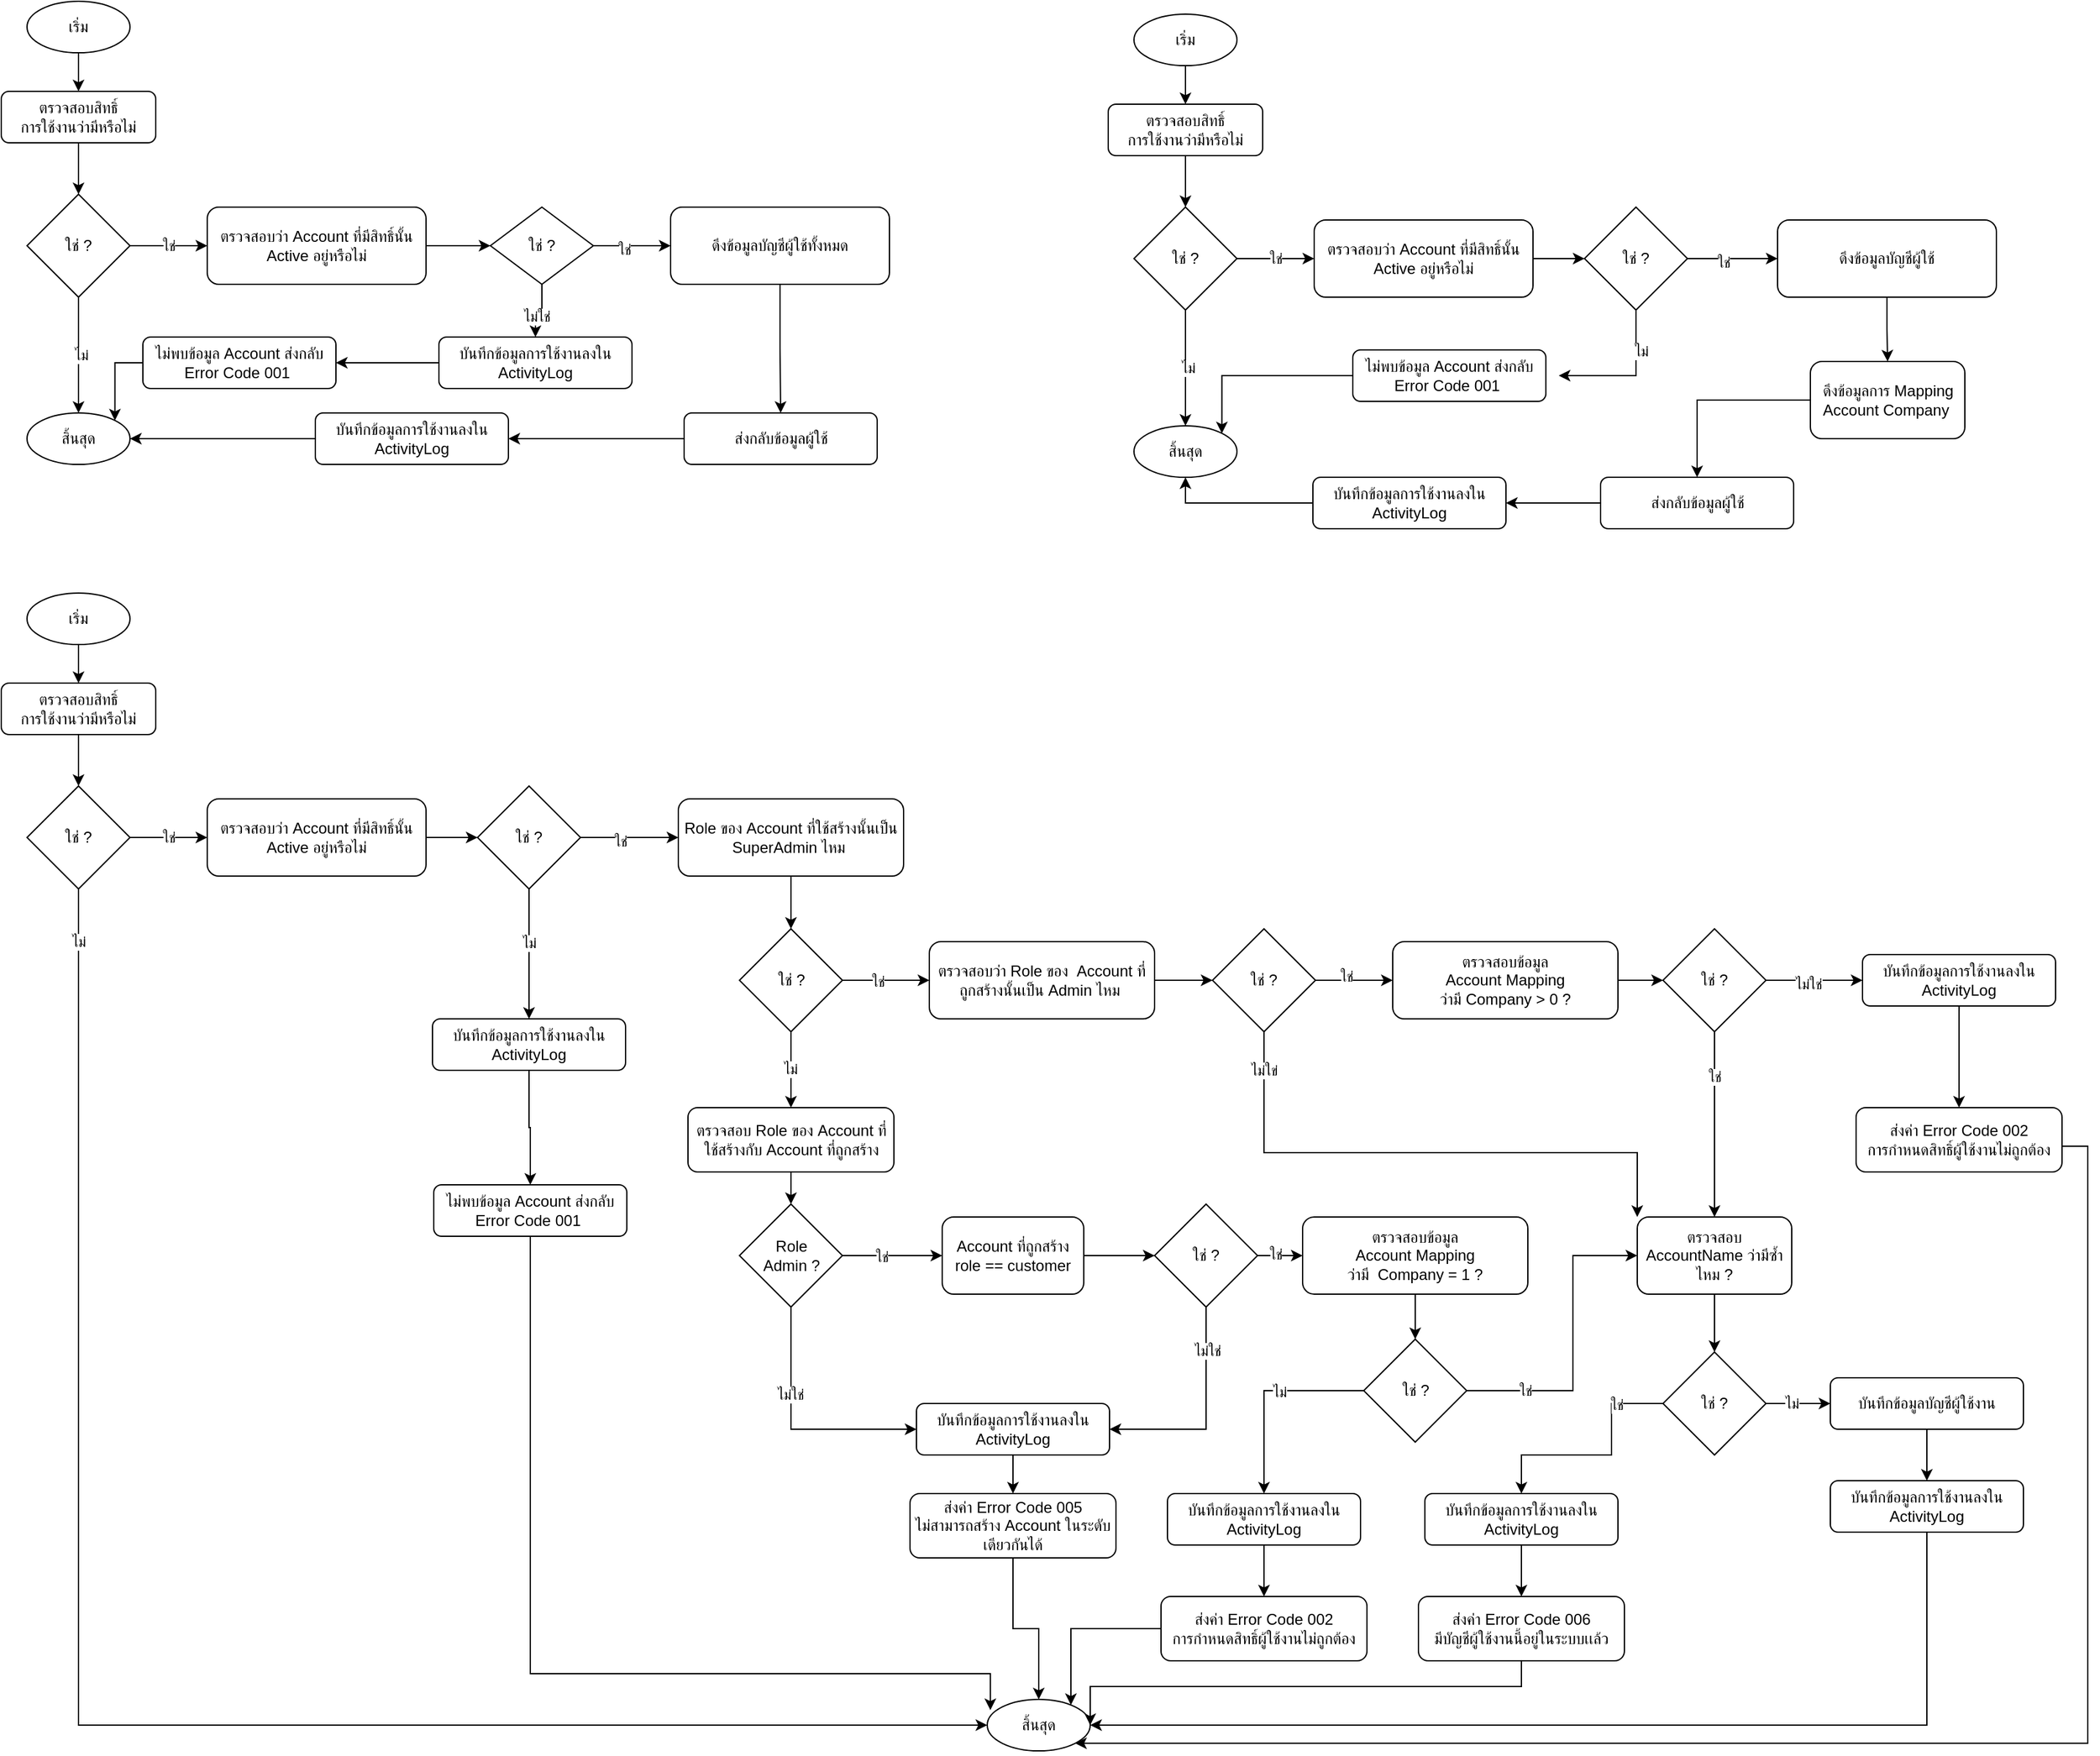 <mxfile version="21.3.2" type="github">
  <diagram name="หน้า-1" id="9ROWrhSY8lyfW2g1wA5t">
    <mxGraphModel dx="1456" dy="678" grid="1" gridSize="10" guides="1" tooltips="1" connect="1" arrows="1" fold="1" page="1" pageScale="1" pageWidth="827" pageHeight="1169" math="0" shadow="0">
      <root>
        <mxCell id="0" />
        <mxCell id="1" parent="0" />
        <mxCell id="Uw76GlWxeY3Yvk_Hq2aO-380" value="" style="group" vertex="1" connectable="0" parent="1">
          <mxGeometry x="20" y="40" width="690" height="360" as="geometry" />
        </mxCell>
        <mxCell id="Uw76GlWxeY3Yvk_Hq2aO-1" value="เริ่ม" style="ellipse;whiteSpace=wrap;html=1;" vertex="1" parent="Uw76GlWxeY3Yvk_Hq2aO-380">
          <mxGeometry x="20" width="80" height="40" as="geometry" />
        </mxCell>
        <mxCell id="Uw76GlWxeY3Yvk_Hq2aO-2" value="ตรวจสอบสิทธิ์&lt;br&gt;การใช้งานว่ามีหรือไม่" style="rounded=1;whiteSpace=wrap;html=1;" vertex="1" parent="Uw76GlWxeY3Yvk_Hq2aO-380">
          <mxGeometry y="70" width="120" height="40" as="geometry" />
        </mxCell>
        <mxCell id="Uw76GlWxeY3Yvk_Hq2aO-3" value="" style="edgeStyle=orthogonalEdgeStyle;rounded=0;orthogonalLoop=1;jettySize=auto;html=1;" edge="1" parent="Uw76GlWxeY3Yvk_Hq2aO-380" source="Uw76GlWxeY3Yvk_Hq2aO-1" target="Uw76GlWxeY3Yvk_Hq2aO-2">
          <mxGeometry relative="1" as="geometry" />
        </mxCell>
        <mxCell id="Uw76GlWxeY3Yvk_Hq2aO-6" value="ใช่ ?" style="rhombus;whiteSpace=wrap;html=1;" vertex="1" parent="Uw76GlWxeY3Yvk_Hq2aO-380">
          <mxGeometry x="20" y="150" width="80" height="80" as="geometry" />
        </mxCell>
        <mxCell id="Uw76GlWxeY3Yvk_Hq2aO-7" value="" style="edgeStyle=orthogonalEdgeStyle;rounded=0;orthogonalLoop=1;jettySize=auto;html=1;" edge="1" parent="Uw76GlWxeY3Yvk_Hq2aO-380" source="Uw76GlWxeY3Yvk_Hq2aO-2" target="Uw76GlWxeY3Yvk_Hq2aO-6">
          <mxGeometry relative="1" as="geometry" />
        </mxCell>
        <mxCell id="Uw76GlWxeY3Yvk_Hq2aO-12" value="ตรวจสอบว่า Account ที่มีสิทธิ์นั้น Active อยู่หรือไม่" style="rounded=1;whiteSpace=wrap;html=1;" vertex="1" parent="Uw76GlWxeY3Yvk_Hq2aO-380">
          <mxGeometry x="160" y="160" width="170" height="60" as="geometry" />
        </mxCell>
        <mxCell id="Uw76GlWxeY3Yvk_Hq2aO-11" value="" style="edgeStyle=orthogonalEdgeStyle;rounded=0;orthogonalLoop=1;jettySize=auto;html=1;" edge="1" parent="Uw76GlWxeY3Yvk_Hq2aO-380" source="Uw76GlWxeY3Yvk_Hq2aO-6" target="Uw76GlWxeY3Yvk_Hq2aO-12">
          <mxGeometry relative="1" as="geometry">
            <mxPoint x="160" y="190" as="targetPoint" />
          </mxGeometry>
        </mxCell>
        <mxCell id="Uw76GlWxeY3Yvk_Hq2aO-15" value="ใช่" style="edgeLabel;html=1;align=center;verticalAlign=middle;resizable=0;points=[];" vertex="1" connectable="0" parent="Uw76GlWxeY3Yvk_Hq2aO-11">
          <mxGeometry relative="1" as="geometry">
            <mxPoint as="offset" />
          </mxGeometry>
        </mxCell>
        <mxCell id="Uw76GlWxeY3Yvk_Hq2aO-22" value="ใช่ ?" style="rhombus;whiteSpace=wrap;html=1;" vertex="1" parent="Uw76GlWxeY3Yvk_Hq2aO-380">
          <mxGeometry x="380" y="160" width="80" height="60" as="geometry" />
        </mxCell>
        <mxCell id="Uw76GlWxeY3Yvk_Hq2aO-23" value="" style="edgeStyle=orthogonalEdgeStyle;rounded=0;orthogonalLoop=1;jettySize=auto;html=1;" edge="1" parent="Uw76GlWxeY3Yvk_Hq2aO-380" source="Uw76GlWxeY3Yvk_Hq2aO-12" target="Uw76GlWxeY3Yvk_Hq2aO-22">
          <mxGeometry relative="1" as="geometry" />
        </mxCell>
        <mxCell id="Uw76GlWxeY3Yvk_Hq2aO-28" value="ดึงข้อมูลบัญชีผู้ใช้ทั้งหมด" style="rounded=1;whiteSpace=wrap;html=1;" vertex="1" parent="Uw76GlWxeY3Yvk_Hq2aO-380">
          <mxGeometry x="520" y="160" width="170" height="60" as="geometry" />
        </mxCell>
        <mxCell id="Uw76GlWxeY3Yvk_Hq2aO-29" value="" style="edgeStyle=orthogonalEdgeStyle;rounded=0;orthogonalLoop=1;jettySize=auto;html=1;" edge="1" parent="Uw76GlWxeY3Yvk_Hq2aO-380" source="Uw76GlWxeY3Yvk_Hq2aO-22" target="Uw76GlWxeY3Yvk_Hq2aO-28">
          <mxGeometry relative="1" as="geometry" />
        </mxCell>
        <mxCell id="Uw76GlWxeY3Yvk_Hq2aO-30" value="ใช่" style="edgeLabel;html=1;align=center;verticalAlign=middle;resizable=0;points=[];" vertex="1" connectable="0" parent="Uw76GlWxeY3Yvk_Hq2aO-29">
          <mxGeometry x="-0.2" y="-3" relative="1" as="geometry">
            <mxPoint as="offset" />
          </mxGeometry>
        </mxCell>
        <mxCell id="Uw76GlWxeY3Yvk_Hq2aO-47" value="ไม่พบข้อมูล Account ส่งกลับ Error Code 001&amp;nbsp;" style="rounded=1;whiteSpace=wrap;html=1;" vertex="1" parent="Uw76GlWxeY3Yvk_Hq2aO-380">
          <mxGeometry x="110" y="261" width="150" height="40" as="geometry" />
        </mxCell>
        <mxCell id="Uw76GlWxeY3Yvk_Hq2aO-51" value="ส่งกลับข้อมูลผู้ใช้" style="rounded=1;whiteSpace=wrap;html=1;" vertex="1" parent="Uw76GlWxeY3Yvk_Hq2aO-380">
          <mxGeometry x="530.5" y="320" width="150" height="40" as="geometry" />
        </mxCell>
        <mxCell id="Uw76GlWxeY3Yvk_Hq2aO-369" value="" style="edgeStyle=orthogonalEdgeStyle;rounded=0;orthogonalLoop=1;jettySize=auto;html=1;" edge="1" parent="Uw76GlWxeY3Yvk_Hq2aO-380" source="Uw76GlWxeY3Yvk_Hq2aO-28" target="Uw76GlWxeY3Yvk_Hq2aO-51">
          <mxGeometry relative="1" as="geometry" />
        </mxCell>
        <mxCell id="Uw76GlWxeY3Yvk_Hq2aO-55" value="สิ้นสุด" style="ellipse;whiteSpace=wrap;html=1;" vertex="1" parent="Uw76GlWxeY3Yvk_Hq2aO-380">
          <mxGeometry x="20" y="320" width="80" height="40" as="geometry" />
        </mxCell>
        <mxCell id="Uw76GlWxeY3Yvk_Hq2aO-14" value="" style="edgeStyle=orthogonalEdgeStyle;rounded=0;orthogonalLoop=1;jettySize=auto;html=1;entryX=0.5;entryY=0;entryDx=0;entryDy=0;" edge="1" parent="Uw76GlWxeY3Yvk_Hq2aO-380" source="Uw76GlWxeY3Yvk_Hq2aO-6" target="Uw76GlWxeY3Yvk_Hq2aO-55">
          <mxGeometry relative="1" as="geometry">
            <mxPoint x="120" y="320" as="targetPoint" />
          </mxGeometry>
        </mxCell>
        <mxCell id="Uw76GlWxeY3Yvk_Hq2aO-16" value="ไม่" style="edgeLabel;html=1;align=center;verticalAlign=middle;resizable=0;points=[];" vertex="1" connectable="0" parent="Uw76GlWxeY3Yvk_Hq2aO-14">
          <mxGeometry y="2" relative="1" as="geometry">
            <mxPoint as="offset" />
          </mxGeometry>
        </mxCell>
        <mxCell id="Uw76GlWxeY3Yvk_Hq2aO-48" style="edgeStyle=orthogonalEdgeStyle;rounded=0;orthogonalLoop=1;jettySize=auto;html=1;entryX=1;entryY=0;entryDx=0;entryDy=0;" edge="1" parent="Uw76GlWxeY3Yvk_Hq2aO-380" source="Uw76GlWxeY3Yvk_Hq2aO-47" target="Uw76GlWxeY3Yvk_Hq2aO-55">
          <mxGeometry relative="1" as="geometry">
            <mxPoint x="134.142" y="325.858" as="targetPoint" />
          </mxGeometry>
        </mxCell>
        <mxCell id="Uw76GlWxeY3Yvk_Hq2aO-372" style="edgeStyle=orthogonalEdgeStyle;rounded=0;orthogonalLoop=1;jettySize=auto;html=1;entryX=1;entryY=0.5;entryDx=0;entryDy=0;" edge="1" parent="Uw76GlWxeY3Yvk_Hq2aO-380" source="Uw76GlWxeY3Yvk_Hq2aO-124" target="Uw76GlWxeY3Yvk_Hq2aO-55">
          <mxGeometry relative="1" as="geometry" />
        </mxCell>
        <mxCell id="Uw76GlWxeY3Yvk_Hq2aO-124" value="บันทึกข้อมูลการใช้งานลงใน ActivityLog" style="rounded=1;whiteSpace=wrap;html=1;" vertex="1" parent="Uw76GlWxeY3Yvk_Hq2aO-380">
          <mxGeometry x="244" y="320" width="150" height="40" as="geometry" />
        </mxCell>
        <mxCell id="Uw76GlWxeY3Yvk_Hq2aO-373" style="edgeStyle=orthogonalEdgeStyle;rounded=0;orthogonalLoop=1;jettySize=auto;html=1;entryX=1;entryY=0.5;entryDx=0;entryDy=0;" edge="1" parent="Uw76GlWxeY3Yvk_Hq2aO-380" source="Uw76GlWxeY3Yvk_Hq2aO-51" target="Uw76GlWxeY3Yvk_Hq2aO-124">
          <mxGeometry relative="1" as="geometry" />
        </mxCell>
        <mxCell id="Uw76GlWxeY3Yvk_Hq2aO-377" style="edgeStyle=orthogonalEdgeStyle;rounded=0;orthogonalLoop=1;jettySize=auto;html=1;entryX=1;entryY=0.5;entryDx=0;entryDy=0;" edge="1" parent="Uw76GlWxeY3Yvk_Hq2aO-380" source="Uw76GlWxeY3Yvk_Hq2aO-374" target="Uw76GlWxeY3Yvk_Hq2aO-47">
          <mxGeometry relative="1" as="geometry" />
        </mxCell>
        <mxCell id="Uw76GlWxeY3Yvk_Hq2aO-374" value="บันทึกข้อมูลการใช้งานลงใน ActivityLog" style="rounded=1;whiteSpace=wrap;html=1;" vertex="1" parent="Uw76GlWxeY3Yvk_Hq2aO-380">
          <mxGeometry x="340" y="261" width="150" height="40" as="geometry" />
        </mxCell>
        <mxCell id="Uw76GlWxeY3Yvk_Hq2aO-375" value="" style="edgeStyle=orthogonalEdgeStyle;rounded=0;orthogonalLoop=1;jettySize=auto;html=1;" edge="1" parent="Uw76GlWxeY3Yvk_Hq2aO-380" source="Uw76GlWxeY3Yvk_Hq2aO-22" target="Uw76GlWxeY3Yvk_Hq2aO-374">
          <mxGeometry relative="1" as="geometry" />
        </mxCell>
        <mxCell id="Uw76GlWxeY3Yvk_Hq2aO-378" value="ไม่ใช่" style="edgeLabel;html=1;align=center;verticalAlign=middle;resizable=0;points=[];" vertex="1" connectable="0" parent="Uw76GlWxeY3Yvk_Hq2aO-375">
          <mxGeometry x="0.302" y="1" relative="1" as="geometry">
            <mxPoint as="offset" />
          </mxGeometry>
        </mxCell>
        <mxCell id="Uw76GlWxeY3Yvk_Hq2aO-381" value="" style="group" vertex="1" connectable="0" parent="1">
          <mxGeometry x="880" y="50" width="690" height="400" as="geometry" />
        </mxCell>
        <mxCell id="Uw76GlWxeY3Yvk_Hq2aO-134" value="เริ่ม" style="ellipse;whiteSpace=wrap;html=1;" vertex="1" parent="Uw76GlWxeY3Yvk_Hq2aO-381">
          <mxGeometry x="20" width="80" height="40" as="geometry" />
        </mxCell>
        <mxCell id="Uw76GlWxeY3Yvk_Hq2aO-135" value="ตรวจสอบสิทธิ์&lt;br&gt;การใช้งานว่ามีหรือไม่" style="rounded=1;whiteSpace=wrap;html=1;" vertex="1" parent="Uw76GlWxeY3Yvk_Hq2aO-381">
          <mxGeometry y="70" width="120" height="40" as="geometry" />
        </mxCell>
        <mxCell id="Uw76GlWxeY3Yvk_Hq2aO-136" value="" style="edgeStyle=orthogonalEdgeStyle;rounded=0;orthogonalLoop=1;jettySize=auto;html=1;" edge="1" parent="Uw76GlWxeY3Yvk_Hq2aO-381" source="Uw76GlWxeY3Yvk_Hq2aO-134" target="Uw76GlWxeY3Yvk_Hq2aO-135">
          <mxGeometry relative="1" as="geometry" />
        </mxCell>
        <mxCell id="Uw76GlWxeY3Yvk_Hq2aO-137" value="ใช่ ?" style="rhombus;whiteSpace=wrap;html=1;" vertex="1" parent="Uw76GlWxeY3Yvk_Hq2aO-381">
          <mxGeometry x="20" y="150" width="80" height="80" as="geometry" />
        </mxCell>
        <mxCell id="Uw76GlWxeY3Yvk_Hq2aO-138" value="" style="edgeStyle=orthogonalEdgeStyle;rounded=0;orthogonalLoop=1;jettySize=auto;html=1;" edge="1" parent="Uw76GlWxeY3Yvk_Hq2aO-381" source="Uw76GlWxeY3Yvk_Hq2aO-135" target="Uw76GlWxeY3Yvk_Hq2aO-137">
          <mxGeometry relative="1" as="geometry" />
        </mxCell>
        <mxCell id="Uw76GlWxeY3Yvk_Hq2aO-139" value="ตรวจสอบว่า Account ที่มีสิทธิ์นั้น Active อยู่หรือไม่" style="rounded=1;whiteSpace=wrap;html=1;" vertex="1" parent="Uw76GlWxeY3Yvk_Hq2aO-381">
          <mxGeometry x="160" y="160" width="170" height="60" as="geometry" />
        </mxCell>
        <mxCell id="Uw76GlWxeY3Yvk_Hq2aO-140" value="" style="edgeStyle=orthogonalEdgeStyle;rounded=0;orthogonalLoop=1;jettySize=auto;html=1;" edge="1" parent="Uw76GlWxeY3Yvk_Hq2aO-381" source="Uw76GlWxeY3Yvk_Hq2aO-137" target="Uw76GlWxeY3Yvk_Hq2aO-139">
          <mxGeometry relative="1" as="geometry">
            <mxPoint x="160" y="190" as="targetPoint" />
          </mxGeometry>
        </mxCell>
        <mxCell id="Uw76GlWxeY3Yvk_Hq2aO-141" value="ใช่" style="edgeLabel;html=1;align=center;verticalAlign=middle;resizable=0;points=[];" vertex="1" connectable="0" parent="Uw76GlWxeY3Yvk_Hq2aO-140">
          <mxGeometry relative="1" as="geometry">
            <mxPoint as="offset" />
          </mxGeometry>
        </mxCell>
        <mxCell id="Uw76GlWxeY3Yvk_Hq2aO-142" style="edgeStyle=orthogonalEdgeStyle;rounded=0;orthogonalLoop=1;jettySize=auto;html=1;entryX=1;entryY=0.5;entryDx=0;entryDy=0;exitX=0.5;exitY=1;exitDx=0;exitDy=0;" edge="1" parent="Uw76GlWxeY3Yvk_Hq2aO-381" source="Uw76GlWxeY3Yvk_Hq2aO-144">
          <mxGeometry relative="1" as="geometry">
            <mxPoint x="350" y="281" as="targetPoint" />
            <Array as="points">
              <mxPoint x="410" y="281" />
            </Array>
          </mxGeometry>
        </mxCell>
        <mxCell id="Uw76GlWxeY3Yvk_Hq2aO-143" value="ไม่" style="edgeLabel;html=1;align=center;verticalAlign=middle;resizable=0;points=[];" vertex="1" connectable="0" parent="Uw76GlWxeY3Yvk_Hq2aO-142">
          <mxGeometry x="-0.423" y="4" relative="1" as="geometry">
            <mxPoint as="offset" />
          </mxGeometry>
        </mxCell>
        <mxCell id="Uw76GlWxeY3Yvk_Hq2aO-144" value="ใช่ ?" style="rhombus;whiteSpace=wrap;html=1;" vertex="1" parent="Uw76GlWxeY3Yvk_Hq2aO-381">
          <mxGeometry x="370" y="150" width="80" height="80" as="geometry" />
        </mxCell>
        <mxCell id="Uw76GlWxeY3Yvk_Hq2aO-145" value="" style="edgeStyle=orthogonalEdgeStyle;rounded=0;orthogonalLoop=1;jettySize=auto;html=1;" edge="1" parent="Uw76GlWxeY3Yvk_Hq2aO-381" source="Uw76GlWxeY3Yvk_Hq2aO-139" target="Uw76GlWxeY3Yvk_Hq2aO-144">
          <mxGeometry relative="1" as="geometry" />
        </mxCell>
        <mxCell id="Uw76GlWxeY3Yvk_Hq2aO-146" value="ดึงข้อมูลบัญชีผู้ใช้" style="rounded=1;whiteSpace=wrap;html=1;" vertex="1" parent="Uw76GlWxeY3Yvk_Hq2aO-381">
          <mxGeometry x="520" y="160" width="170" height="60" as="geometry" />
        </mxCell>
        <mxCell id="Uw76GlWxeY3Yvk_Hq2aO-147" value="" style="edgeStyle=orthogonalEdgeStyle;rounded=0;orthogonalLoop=1;jettySize=auto;html=1;" edge="1" parent="Uw76GlWxeY3Yvk_Hq2aO-381" source="Uw76GlWxeY3Yvk_Hq2aO-144" target="Uw76GlWxeY3Yvk_Hq2aO-146">
          <mxGeometry relative="1" as="geometry" />
        </mxCell>
        <mxCell id="Uw76GlWxeY3Yvk_Hq2aO-148" value="ใช่" style="edgeLabel;html=1;align=center;verticalAlign=middle;resizable=0;points=[];" vertex="1" connectable="0" parent="Uw76GlWxeY3Yvk_Hq2aO-147">
          <mxGeometry x="-0.2" y="-3" relative="1" as="geometry">
            <mxPoint as="offset" />
          </mxGeometry>
        </mxCell>
        <mxCell id="Uw76GlWxeY3Yvk_Hq2aO-157" value="ไม่พบข้อมูล Account ส่งกลับ Error Code 001&amp;nbsp;" style="rounded=1;whiteSpace=wrap;html=1;" vertex="1" parent="Uw76GlWxeY3Yvk_Hq2aO-381">
          <mxGeometry x="190" y="261" width="150" height="40" as="geometry" />
        </mxCell>
        <mxCell id="Uw76GlWxeY3Yvk_Hq2aO-158" value="ส่งกลับข้อมูลผู้ใช้" style="rounded=1;whiteSpace=wrap;html=1;" vertex="1" parent="Uw76GlWxeY3Yvk_Hq2aO-381">
          <mxGeometry x="382.5" y="360" width="150" height="40" as="geometry" />
        </mxCell>
        <mxCell id="Uw76GlWxeY3Yvk_Hq2aO-160" value="สิ้นสุด" style="ellipse;whiteSpace=wrap;html=1;" vertex="1" parent="Uw76GlWxeY3Yvk_Hq2aO-381">
          <mxGeometry x="20" y="320" width="80" height="40" as="geometry" />
        </mxCell>
        <mxCell id="Uw76GlWxeY3Yvk_Hq2aO-161" value="" style="edgeStyle=orthogonalEdgeStyle;rounded=0;orthogonalLoop=1;jettySize=auto;html=1;entryX=0.5;entryY=0;entryDx=0;entryDy=0;" edge="1" parent="Uw76GlWxeY3Yvk_Hq2aO-381" source="Uw76GlWxeY3Yvk_Hq2aO-137" target="Uw76GlWxeY3Yvk_Hq2aO-160">
          <mxGeometry relative="1" as="geometry">
            <mxPoint x="120" y="320" as="targetPoint" />
          </mxGeometry>
        </mxCell>
        <mxCell id="Uw76GlWxeY3Yvk_Hq2aO-162" value="ไม่" style="edgeLabel;html=1;align=center;verticalAlign=middle;resizable=0;points=[];" vertex="1" connectable="0" parent="Uw76GlWxeY3Yvk_Hq2aO-161">
          <mxGeometry y="2" relative="1" as="geometry">
            <mxPoint as="offset" />
          </mxGeometry>
        </mxCell>
        <mxCell id="Uw76GlWxeY3Yvk_Hq2aO-164" style="edgeStyle=orthogonalEdgeStyle;rounded=0;orthogonalLoop=1;jettySize=auto;html=1;entryX=1;entryY=0;entryDx=0;entryDy=0;" edge="1" parent="Uw76GlWxeY3Yvk_Hq2aO-381" source="Uw76GlWxeY3Yvk_Hq2aO-157" target="Uw76GlWxeY3Yvk_Hq2aO-160">
          <mxGeometry relative="1" as="geometry">
            <mxPoint x="134.142" y="325.858" as="targetPoint" />
          </mxGeometry>
        </mxCell>
        <mxCell id="Uw76GlWxeY3Yvk_Hq2aO-172" style="edgeStyle=orthogonalEdgeStyle;rounded=0;orthogonalLoop=1;jettySize=auto;html=1;entryX=0.5;entryY=1;entryDx=0;entryDy=0;" edge="1" parent="Uw76GlWxeY3Yvk_Hq2aO-381" source="Uw76GlWxeY3Yvk_Hq2aO-166" target="Uw76GlWxeY3Yvk_Hq2aO-160">
          <mxGeometry relative="1" as="geometry" />
        </mxCell>
        <mxCell id="Uw76GlWxeY3Yvk_Hq2aO-166" value="บันทึกข้อมูลการใช้งานลงใน ActivityLog" style="rounded=1;whiteSpace=wrap;html=1;" vertex="1" parent="Uw76GlWxeY3Yvk_Hq2aO-381">
          <mxGeometry x="159" y="360" width="150" height="40" as="geometry" />
        </mxCell>
        <mxCell id="Uw76GlWxeY3Yvk_Hq2aO-171" style="edgeStyle=orthogonalEdgeStyle;rounded=0;orthogonalLoop=1;jettySize=auto;html=1;" edge="1" parent="Uw76GlWxeY3Yvk_Hq2aO-381" source="Uw76GlWxeY3Yvk_Hq2aO-158" target="Uw76GlWxeY3Yvk_Hq2aO-166">
          <mxGeometry relative="1" as="geometry" />
        </mxCell>
        <mxCell id="Uw76GlWxeY3Yvk_Hq2aO-170" value="" style="edgeStyle=orthogonalEdgeStyle;rounded=0;orthogonalLoop=1;jettySize=auto;html=1;" edge="1" parent="Uw76GlWxeY3Yvk_Hq2aO-381" source="Uw76GlWxeY3Yvk_Hq2aO-168" target="Uw76GlWxeY3Yvk_Hq2aO-158">
          <mxGeometry relative="1" as="geometry" />
        </mxCell>
        <mxCell id="Uw76GlWxeY3Yvk_Hq2aO-168" value="ดึงข้อมูลการ Mapping Account Company&amp;nbsp;" style="whiteSpace=wrap;html=1;rounded=1;" vertex="1" parent="Uw76GlWxeY3Yvk_Hq2aO-381">
          <mxGeometry x="545.5" y="270" width="120" height="60" as="geometry" />
        </mxCell>
        <mxCell id="Uw76GlWxeY3Yvk_Hq2aO-379" value="" style="edgeStyle=orthogonalEdgeStyle;rounded=0;orthogonalLoop=1;jettySize=auto;html=1;" edge="1" parent="Uw76GlWxeY3Yvk_Hq2aO-381" source="Uw76GlWxeY3Yvk_Hq2aO-146" target="Uw76GlWxeY3Yvk_Hq2aO-168">
          <mxGeometry relative="1" as="geometry" />
        </mxCell>
        <mxCell id="Uw76GlWxeY3Yvk_Hq2aO-382" value="" style="group" vertex="1" connectable="0" parent="1">
          <mxGeometry x="20" y="500" width="1621" height="900" as="geometry" />
        </mxCell>
        <mxCell id="Uw76GlWxeY3Yvk_Hq2aO-174" value="เริ่ม" style="ellipse;whiteSpace=wrap;html=1;" vertex="1" parent="Uw76GlWxeY3Yvk_Hq2aO-382">
          <mxGeometry x="20" width="80" height="40" as="geometry" />
        </mxCell>
        <mxCell id="Uw76GlWxeY3Yvk_Hq2aO-175" value="ตรวจสอบสิทธิ์&lt;br&gt;การใช้งานว่ามีหรือไม่" style="rounded=1;whiteSpace=wrap;html=1;" vertex="1" parent="Uw76GlWxeY3Yvk_Hq2aO-382">
          <mxGeometry y="70" width="120" height="40" as="geometry" />
        </mxCell>
        <mxCell id="Uw76GlWxeY3Yvk_Hq2aO-176" value="" style="edgeStyle=orthogonalEdgeStyle;rounded=0;orthogonalLoop=1;jettySize=auto;html=1;" edge="1" parent="Uw76GlWxeY3Yvk_Hq2aO-382" source="Uw76GlWxeY3Yvk_Hq2aO-174" target="Uw76GlWxeY3Yvk_Hq2aO-175">
          <mxGeometry relative="1" as="geometry" />
        </mxCell>
        <mxCell id="Uw76GlWxeY3Yvk_Hq2aO-177" value="ใช่ ?" style="rhombus;whiteSpace=wrap;html=1;" vertex="1" parent="Uw76GlWxeY3Yvk_Hq2aO-382">
          <mxGeometry x="20" y="150" width="80" height="80" as="geometry" />
        </mxCell>
        <mxCell id="Uw76GlWxeY3Yvk_Hq2aO-178" value="" style="edgeStyle=orthogonalEdgeStyle;rounded=0;orthogonalLoop=1;jettySize=auto;html=1;" edge="1" parent="Uw76GlWxeY3Yvk_Hq2aO-382" source="Uw76GlWxeY3Yvk_Hq2aO-175" target="Uw76GlWxeY3Yvk_Hq2aO-177">
          <mxGeometry relative="1" as="geometry" />
        </mxCell>
        <mxCell id="Uw76GlWxeY3Yvk_Hq2aO-179" value="ตรวจสอบว่า Account ที่มีสิทธิ์นั้น Active อยู่หรือไม่" style="rounded=1;whiteSpace=wrap;html=1;" vertex="1" parent="Uw76GlWxeY3Yvk_Hq2aO-382">
          <mxGeometry x="160" y="160" width="170" height="60" as="geometry" />
        </mxCell>
        <mxCell id="Uw76GlWxeY3Yvk_Hq2aO-180" value="" style="edgeStyle=orthogonalEdgeStyle;rounded=0;orthogonalLoop=1;jettySize=auto;html=1;" edge="1" parent="Uw76GlWxeY3Yvk_Hq2aO-382" source="Uw76GlWxeY3Yvk_Hq2aO-177" target="Uw76GlWxeY3Yvk_Hq2aO-179">
          <mxGeometry relative="1" as="geometry">
            <mxPoint x="160" y="190" as="targetPoint" />
          </mxGeometry>
        </mxCell>
        <mxCell id="Uw76GlWxeY3Yvk_Hq2aO-181" value="ใช่" style="edgeLabel;html=1;align=center;verticalAlign=middle;resizable=0;points=[];" vertex="1" connectable="0" parent="Uw76GlWxeY3Yvk_Hq2aO-180">
          <mxGeometry relative="1" as="geometry">
            <mxPoint as="offset" />
          </mxGeometry>
        </mxCell>
        <mxCell id="Uw76GlWxeY3Yvk_Hq2aO-184" value="ใช่ ?" style="rhombus;whiteSpace=wrap;html=1;" vertex="1" parent="Uw76GlWxeY3Yvk_Hq2aO-382">
          <mxGeometry x="370" y="150" width="80" height="80" as="geometry" />
        </mxCell>
        <mxCell id="Uw76GlWxeY3Yvk_Hq2aO-185" value="" style="edgeStyle=orthogonalEdgeStyle;rounded=0;orthogonalLoop=1;jettySize=auto;html=1;" edge="1" parent="Uw76GlWxeY3Yvk_Hq2aO-382" source="Uw76GlWxeY3Yvk_Hq2aO-179" target="Uw76GlWxeY3Yvk_Hq2aO-184">
          <mxGeometry relative="1" as="geometry" />
        </mxCell>
        <mxCell id="Uw76GlWxeY3Yvk_Hq2aO-187" value="" style="edgeStyle=orthogonalEdgeStyle;rounded=0;orthogonalLoop=1;jettySize=auto;html=1;" edge="1" parent="Uw76GlWxeY3Yvk_Hq2aO-382" source="Uw76GlWxeY3Yvk_Hq2aO-184" target="Uw76GlWxeY3Yvk_Hq2aO-215">
          <mxGeometry relative="1" as="geometry">
            <mxPoint x="526" y="190" as="targetPoint" />
          </mxGeometry>
        </mxCell>
        <mxCell id="Uw76GlWxeY3Yvk_Hq2aO-188" value="ใช่" style="edgeLabel;html=1;align=center;verticalAlign=middle;resizable=0;points=[];" vertex="1" connectable="0" parent="Uw76GlWxeY3Yvk_Hq2aO-187">
          <mxGeometry x="-0.2" y="-3" relative="1" as="geometry">
            <mxPoint as="offset" />
          </mxGeometry>
        </mxCell>
        <mxCell id="Uw76GlWxeY3Yvk_Hq2aO-198" value="ไม่พบข้อมูล Account ส่งกลับ Error Code 001&amp;nbsp;" style="rounded=1;whiteSpace=wrap;html=1;" vertex="1" parent="Uw76GlWxeY3Yvk_Hq2aO-382">
          <mxGeometry x="336" y="460" width="150" height="40" as="geometry" />
        </mxCell>
        <mxCell id="Uw76GlWxeY3Yvk_Hq2aO-201" value="สิ้นสุด" style="ellipse;whiteSpace=wrap;html=1;" vertex="1" parent="Uw76GlWxeY3Yvk_Hq2aO-382">
          <mxGeometry x="766" y="860" width="80" height="40" as="geometry" />
        </mxCell>
        <mxCell id="Uw76GlWxeY3Yvk_Hq2aO-202" value="" style="edgeStyle=orthogonalEdgeStyle;rounded=0;orthogonalLoop=1;jettySize=auto;html=1;entryX=0;entryY=0.5;entryDx=0;entryDy=0;" edge="1" parent="Uw76GlWxeY3Yvk_Hq2aO-382" source="Uw76GlWxeY3Yvk_Hq2aO-177" target="Uw76GlWxeY3Yvk_Hq2aO-201">
          <mxGeometry relative="1" as="geometry">
            <mxPoint x="111" y="690" as="targetPoint" />
            <Array as="points">
              <mxPoint x="60" y="880" />
            </Array>
          </mxGeometry>
        </mxCell>
        <mxCell id="Uw76GlWxeY3Yvk_Hq2aO-203" value="ไม่" style="edgeLabel;html=1;align=center;verticalAlign=middle;resizable=0;points=[];" vertex="1" connectable="0" parent="Uw76GlWxeY3Yvk_Hq2aO-202">
          <mxGeometry y="2" relative="1" as="geometry">
            <mxPoint x="-28" y="-607" as="offset" />
          </mxGeometry>
        </mxCell>
        <mxCell id="Uw76GlWxeY3Yvk_Hq2aO-205" style="edgeStyle=orthogonalEdgeStyle;rounded=0;orthogonalLoop=1;jettySize=auto;html=1;entryX=0.03;entryY=0.208;entryDx=0;entryDy=0;entryPerimeter=0;" edge="1" parent="Uw76GlWxeY3Yvk_Hq2aO-382" source="Uw76GlWxeY3Yvk_Hq2aO-198" target="Uw76GlWxeY3Yvk_Hq2aO-201">
          <mxGeometry relative="1" as="geometry">
            <mxPoint x="441" y="760" as="targetPoint" />
            <Array as="points">
              <mxPoint x="411" y="840" />
              <mxPoint x="768" y="840" />
            </Array>
          </mxGeometry>
        </mxCell>
        <mxCell id="Uw76GlWxeY3Yvk_Hq2aO-207" value="บันทึกข้อมูลการใช้งานลงใน ActivityLog" style="rounded=1;whiteSpace=wrap;html=1;" vertex="1" parent="Uw76GlWxeY3Yvk_Hq2aO-382">
          <mxGeometry x="711" y="630" width="150" height="40" as="geometry" />
        </mxCell>
        <mxCell id="Uw76GlWxeY3Yvk_Hq2aO-215" value="Role ของ Account ที่ใช้สร้างนั้นเป็น SuperAdmin ไหม&amp;nbsp;" style="rounded=1;whiteSpace=wrap;html=1;" vertex="1" parent="Uw76GlWxeY3Yvk_Hq2aO-382">
          <mxGeometry x="526" y="160" width="175" height="60" as="geometry" />
        </mxCell>
        <mxCell id="Uw76GlWxeY3Yvk_Hq2aO-216" value="ใช่ ?" style="rhombus;whiteSpace=wrap;html=1;" vertex="1" parent="Uw76GlWxeY3Yvk_Hq2aO-382">
          <mxGeometry x="573.5" y="261" width="80" height="80" as="geometry" />
        </mxCell>
        <mxCell id="Uw76GlWxeY3Yvk_Hq2aO-217" value="" style="edgeStyle=orthogonalEdgeStyle;rounded=0;orthogonalLoop=1;jettySize=auto;html=1;" edge="1" parent="Uw76GlWxeY3Yvk_Hq2aO-382" source="Uw76GlWxeY3Yvk_Hq2aO-215" target="Uw76GlWxeY3Yvk_Hq2aO-216">
          <mxGeometry relative="1" as="geometry" />
        </mxCell>
        <mxCell id="Uw76GlWxeY3Yvk_Hq2aO-221" value="ตรวจสอบ Role ของ Account ที่ใช้สร้างกับ Account ที่ถูกสร้าง" style="rounded=1;whiteSpace=wrap;html=1;" vertex="1" parent="Uw76GlWxeY3Yvk_Hq2aO-382">
          <mxGeometry x="533.5" y="400" width="160" height="50" as="geometry" />
        </mxCell>
        <mxCell id="Uw76GlWxeY3Yvk_Hq2aO-270" value="" style="edgeStyle=orthogonalEdgeStyle;rounded=0;orthogonalLoop=1;jettySize=auto;html=1;" edge="1" parent="Uw76GlWxeY3Yvk_Hq2aO-382" source="Uw76GlWxeY3Yvk_Hq2aO-216" target="Uw76GlWxeY3Yvk_Hq2aO-221">
          <mxGeometry relative="1" as="geometry" />
        </mxCell>
        <mxCell id="Uw76GlWxeY3Yvk_Hq2aO-272" value="ไม่" style="edgeLabel;html=1;align=center;verticalAlign=middle;resizable=0;points=[];" vertex="1" connectable="0" parent="Uw76GlWxeY3Yvk_Hq2aO-270">
          <mxGeometry x="-0.028" y="-1" relative="1" as="geometry">
            <mxPoint as="offset" />
          </mxGeometry>
        </mxCell>
        <mxCell id="Uw76GlWxeY3Yvk_Hq2aO-255" value="Account ที่ถูกสร้าง role == customer" style="rounded=1;whiteSpace=wrap;html=1;" vertex="1" parent="Uw76GlWxeY3Yvk_Hq2aO-382">
          <mxGeometry x="731" y="485" width="110" height="60" as="geometry" />
        </mxCell>
        <mxCell id="Uw76GlWxeY3Yvk_Hq2aO-310" style="edgeStyle=orthogonalEdgeStyle;rounded=0;orthogonalLoop=1;jettySize=auto;html=1;entryX=1;entryY=0.5;entryDx=0;entryDy=0;exitX=0.5;exitY=1;exitDx=0;exitDy=0;" edge="1" parent="Uw76GlWxeY3Yvk_Hq2aO-382" source="Uw76GlWxeY3Yvk_Hq2aO-324" target="Uw76GlWxeY3Yvk_Hq2aO-207">
          <mxGeometry relative="1" as="geometry">
            <mxPoint x="936" y="555" as="sourcePoint" />
            <mxPoint x="801" y="675" as="targetPoint" />
          </mxGeometry>
        </mxCell>
        <mxCell id="Uw76GlWxeY3Yvk_Hq2aO-311" value="ไม่ใช่" style="edgeLabel;html=1;align=center;verticalAlign=middle;resizable=0;points=[];" vertex="1" connectable="0" parent="Uw76GlWxeY3Yvk_Hq2aO-310">
          <mxGeometry x="-0.606" y="1" relative="1" as="geometry">
            <mxPoint as="offset" />
          </mxGeometry>
        </mxCell>
        <mxCell id="Uw76GlWxeY3Yvk_Hq2aO-275" value="ตรวจสอบว่า Role ของ&amp;nbsp; Account ที่ถูกสร้างนั้นเป็น Admin ไหม&amp;nbsp;" style="rounded=1;whiteSpace=wrap;html=1;" vertex="1" parent="Uw76GlWxeY3Yvk_Hq2aO-382">
          <mxGeometry x="721" y="271" width="175" height="60" as="geometry" />
        </mxCell>
        <mxCell id="Uw76GlWxeY3Yvk_Hq2aO-269" style="edgeStyle=orthogonalEdgeStyle;rounded=0;orthogonalLoop=1;jettySize=auto;html=1;entryX=0;entryY=0.5;entryDx=0;entryDy=0;" edge="1" parent="Uw76GlWxeY3Yvk_Hq2aO-382" source="Uw76GlWxeY3Yvk_Hq2aO-216" target="Uw76GlWxeY3Yvk_Hq2aO-275">
          <mxGeometry relative="1" as="geometry">
            <mxPoint x="741" y="301" as="targetPoint" />
          </mxGeometry>
        </mxCell>
        <mxCell id="Uw76GlWxeY3Yvk_Hq2aO-271" value="ใช่" style="edgeLabel;html=1;align=center;verticalAlign=middle;resizable=0;points=[];" vertex="1" connectable="0" parent="Uw76GlWxeY3Yvk_Hq2aO-269">
          <mxGeometry x="-0.189" y="-1" relative="1" as="geometry">
            <mxPoint as="offset" />
          </mxGeometry>
        </mxCell>
        <mxCell id="Uw76GlWxeY3Yvk_Hq2aO-276" value="ใช่ ?" style="rhombus;whiteSpace=wrap;html=1;" vertex="1" parent="Uw76GlWxeY3Yvk_Hq2aO-382">
          <mxGeometry x="941" y="261" width="80" height="80" as="geometry" />
        </mxCell>
        <mxCell id="Uw76GlWxeY3Yvk_Hq2aO-277" value="" style="edgeStyle=orthogonalEdgeStyle;rounded=0;orthogonalLoop=1;jettySize=auto;html=1;" edge="1" parent="Uw76GlWxeY3Yvk_Hq2aO-382" source="Uw76GlWxeY3Yvk_Hq2aO-275" target="Uw76GlWxeY3Yvk_Hq2aO-276">
          <mxGeometry relative="1" as="geometry" />
        </mxCell>
        <mxCell id="Uw76GlWxeY3Yvk_Hq2aO-281" value="ตรวจสอบข้อมูล &lt;br&gt;Account Mapping&lt;br&gt;ว่ามี Company &amp;gt; 0 ?" style="rounded=1;whiteSpace=wrap;html=1;" vertex="1" parent="Uw76GlWxeY3Yvk_Hq2aO-382">
          <mxGeometry x="1081" y="271" width="175" height="60" as="geometry" />
        </mxCell>
        <mxCell id="Uw76GlWxeY3Yvk_Hq2aO-282" value="" style="edgeStyle=orthogonalEdgeStyle;rounded=0;orthogonalLoop=1;jettySize=auto;html=1;" edge="1" parent="Uw76GlWxeY3Yvk_Hq2aO-382" source="Uw76GlWxeY3Yvk_Hq2aO-276" target="Uw76GlWxeY3Yvk_Hq2aO-281">
          <mxGeometry relative="1" as="geometry" />
        </mxCell>
        <mxCell id="Uw76GlWxeY3Yvk_Hq2aO-301" value="ใช่" style="edgeLabel;html=1;align=center;verticalAlign=middle;resizable=0;points=[];" vertex="1" connectable="0" parent="Uw76GlWxeY3Yvk_Hq2aO-282">
          <mxGeometry x="-0.2" y="3" relative="1" as="geometry">
            <mxPoint as="offset" />
          </mxGeometry>
        </mxCell>
        <mxCell id="Uw76GlWxeY3Yvk_Hq2aO-285" value="ใช่ ?" style="rhombus;whiteSpace=wrap;html=1;" vertex="1" parent="Uw76GlWxeY3Yvk_Hq2aO-382">
          <mxGeometry x="1291" y="261" width="80" height="80" as="geometry" />
        </mxCell>
        <mxCell id="Uw76GlWxeY3Yvk_Hq2aO-287" value="" style="edgeStyle=orthogonalEdgeStyle;rounded=0;orthogonalLoop=1;jettySize=auto;html=1;" edge="1" parent="Uw76GlWxeY3Yvk_Hq2aO-382" source="Uw76GlWxeY3Yvk_Hq2aO-281" target="Uw76GlWxeY3Yvk_Hq2aO-285">
          <mxGeometry relative="1" as="geometry" />
        </mxCell>
        <mxCell id="Uw76GlWxeY3Yvk_Hq2aO-307" style="edgeStyle=orthogonalEdgeStyle;rounded=0;orthogonalLoop=1;jettySize=auto;html=1;exitX=0.5;exitY=1;exitDx=0;exitDy=0;entryX=0;entryY=0.5;entryDx=0;entryDy=0;" edge="1" parent="Uw76GlWxeY3Yvk_Hq2aO-382" source="Uw76GlWxeY3Yvk_Hq2aO-305" target="Uw76GlWxeY3Yvk_Hq2aO-207">
          <mxGeometry relative="1" as="geometry">
            <mxPoint x="711" y="670" as="targetPoint" />
          </mxGeometry>
        </mxCell>
        <mxCell id="Uw76GlWxeY3Yvk_Hq2aO-312" value="ไม่ใช่" style="edgeLabel;html=1;align=center;verticalAlign=middle;resizable=0;points=[];" vertex="1" connectable="0" parent="Uw76GlWxeY3Yvk_Hq2aO-307">
          <mxGeometry x="-0.294" y="-1" relative="1" as="geometry">
            <mxPoint as="offset" />
          </mxGeometry>
        </mxCell>
        <mxCell id="Uw76GlWxeY3Yvk_Hq2aO-305" value="Role &lt;br&gt;Admin ?" style="rhombus;whiteSpace=wrap;html=1;" vertex="1" parent="Uw76GlWxeY3Yvk_Hq2aO-382">
          <mxGeometry x="573.5" y="475" width="80" height="80" as="geometry" />
        </mxCell>
        <mxCell id="Uw76GlWxeY3Yvk_Hq2aO-249" value="" style="edgeStyle=orthogonalEdgeStyle;rounded=0;orthogonalLoop=1;jettySize=auto;html=1;" edge="1" parent="Uw76GlWxeY3Yvk_Hq2aO-382" source="Uw76GlWxeY3Yvk_Hq2aO-221" target="Uw76GlWxeY3Yvk_Hq2aO-305">
          <mxGeometry relative="1" as="geometry">
            <mxPoint x="613.529" y="470.033" as="targetPoint" />
          </mxGeometry>
        </mxCell>
        <mxCell id="Uw76GlWxeY3Yvk_Hq2aO-251" value="" style="edgeStyle=orthogonalEdgeStyle;rounded=0;orthogonalLoop=1;jettySize=auto;html=1;" edge="1" parent="Uw76GlWxeY3Yvk_Hq2aO-382" source="Uw76GlWxeY3Yvk_Hq2aO-305" target="Uw76GlWxeY3Yvk_Hq2aO-255">
          <mxGeometry relative="1" as="geometry">
            <mxPoint x="653.5" y="515" as="sourcePoint" />
            <mxPoint x="821.028" y="507.474" as="targetPoint" />
          </mxGeometry>
        </mxCell>
        <mxCell id="Uw76GlWxeY3Yvk_Hq2aO-303" value="ใช่" style="edgeLabel;html=1;align=center;verticalAlign=middle;resizable=0;points=[];" vertex="1" connectable="0" parent="Uw76GlWxeY3Yvk_Hq2aO-251">
          <mxGeometry x="-0.221" y="-1" relative="1" as="geometry">
            <mxPoint as="offset" />
          </mxGeometry>
        </mxCell>
        <mxCell id="Uw76GlWxeY3Yvk_Hq2aO-313" value="ตรวจสอบข้อมูล &lt;br&gt;Account Mapping&lt;br&gt;ว่ามี&amp;nbsp; Company = 1 ?" style="rounded=1;whiteSpace=wrap;html=1;" vertex="1" parent="Uw76GlWxeY3Yvk_Hq2aO-382">
          <mxGeometry x="1011" y="485" width="175" height="60" as="geometry" />
        </mxCell>
        <mxCell id="Uw76GlWxeY3Yvk_Hq2aO-340" value="" style="edgeStyle=orthogonalEdgeStyle;rounded=0;orthogonalLoop=1;jettySize=auto;html=1;" edge="1" parent="Uw76GlWxeY3Yvk_Hq2aO-382" target="Uw76GlWxeY3Yvk_Hq2aO-339">
          <mxGeometry relative="1" as="geometry">
            <mxPoint x="1521" y="326" as="sourcePoint" />
          </mxGeometry>
        </mxCell>
        <mxCell id="Uw76GlWxeY3Yvk_Hq2aO-322" value="ตรวจสอบ AccountName ว่ามีซ้ำไหม ?" style="whiteSpace=wrap;html=1;rounded=1;" vertex="1" parent="Uw76GlWxeY3Yvk_Hq2aO-382">
          <mxGeometry x="1271" y="485" width="120" height="60" as="geometry" />
        </mxCell>
        <mxCell id="Uw76GlWxeY3Yvk_Hq2aO-295" value="" style="edgeStyle=orthogonalEdgeStyle;rounded=0;orthogonalLoop=1;jettySize=auto;html=1;entryX=0;entryY=0;entryDx=0;entryDy=0;" edge="1" parent="Uw76GlWxeY3Yvk_Hq2aO-382" source="Uw76GlWxeY3Yvk_Hq2aO-276" target="Uw76GlWxeY3Yvk_Hq2aO-322">
          <mxGeometry relative="1" as="geometry">
            <mxPoint x="1281" y="510" as="targetPoint" />
            <Array as="points">
              <mxPoint x="981" y="435" />
              <mxPoint x="1271" y="435" />
            </Array>
          </mxGeometry>
        </mxCell>
        <mxCell id="Uw76GlWxeY3Yvk_Hq2aO-300" value="ไม่ใข่" style="edgeLabel;html=1;align=center;verticalAlign=middle;resizable=0;points=[];" vertex="1" connectable="0" parent="Uw76GlWxeY3Yvk_Hq2aO-295">
          <mxGeometry x="-0.576" y="1" relative="1" as="geometry">
            <mxPoint x="-1" y="-62" as="offset" />
          </mxGeometry>
        </mxCell>
        <mxCell id="Uw76GlWxeY3Yvk_Hq2aO-296" style="edgeStyle=orthogonalEdgeStyle;rounded=0;orthogonalLoop=1;jettySize=auto;html=1;exitX=0.5;exitY=1;exitDx=0;exitDy=0;entryX=0.5;entryY=0;entryDx=0;entryDy=0;" edge="1" parent="Uw76GlWxeY3Yvk_Hq2aO-382" source="Uw76GlWxeY3Yvk_Hq2aO-285" target="Uw76GlWxeY3Yvk_Hq2aO-322">
          <mxGeometry relative="1" as="geometry">
            <mxPoint x="1331" y="510" as="targetPoint" />
            <Array as="points" />
          </mxGeometry>
        </mxCell>
        <mxCell id="Uw76GlWxeY3Yvk_Hq2aO-299" value="ใช่" style="edgeLabel;html=1;align=center;verticalAlign=middle;resizable=0;points=[];" vertex="1" connectable="0" parent="Uw76GlWxeY3Yvk_Hq2aO-296">
          <mxGeometry x="-0.511" relative="1" as="geometry">
            <mxPoint as="offset" />
          </mxGeometry>
        </mxCell>
        <mxCell id="Uw76GlWxeY3Yvk_Hq2aO-324" value="ใช่ ?" style="rhombus;whiteSpace=wrap;html=1;" vertex="1" parent="Uw76GlWxeY3Yvk_Hq2aO-382">
          <mxGeometry x="896" y="475" width="80" height="80" as="geometry" />
        </mxCell>
        <mxCell id="Uw76GlWxeY3Yvk_Hq2aO-309" style="edgeStyle=orthogonalEdgeStyle;rounded=0;orthogonalLoop=1;jettySize=auto;html=1;" edge="1" parent="Uw76GlWxeY3Yvk_Hq2aO-382" source="Uw76GlWxeY3Yvk_Hq2aO-255" target="Uw76GlWxeY3Yvk_Hq2aO-324">
          <mxGeometry relative="1" as="geometry">
            <mxPoint x="896" y="515" as="targetPoint" />
          </mxGeometry>
        </mxCell>
        <mxCell id="Uw76GlWxeY3Yvk_Hq2aO-314" value="" style="edgeStyle=orthogonalEdgeStyle;rounded=0;orthogonalLoop=1;jettySize=auto;html=1;" edge="1" parent="Uw76GlWxeY3Yvk_Hq2aO-382" source="Uw76GlWxeY3Yvk_Hq2aO-324" target="Uw76GlWxeY3Yvk_Hq2aO-313">
          <mxGeometry relative="1" as="geometry">
            <mxPoint x="976" y="515" as="sourcePoint" />
          </mxGeometry>
        </mxCell>
        <mxCell id="Uw76GlWxeY3Yvk_Hq2aO-363" value="ใช่" style="edgeLabel;html=1;align=center;verticalAlign=middle;resizable=0;points=[];" vertex="1" connectable="0" parent="Uw76GlWxeY3Yvk_Hq2aO-314">
          <mxGeometry x="-0.397" y="1" relative="1" as="geometry">
            <mxPoint as="offset" />
          </mxGeometry>
        </mxCell>
        <mxCell id="Uw76GlWxeY3Yvk_Hq2aO-325" value="ใช่ ?" style="rhombus;whiteSpace=wrap;html=1;" vertex="1" parent="Uw76GlWxeY3Yvk_Hq2aO-382">
          <mxGeometry x="1058.5" y="580" width="80" height="80" as="geometry" />
        </mxCell>
        <mxCell id="Uw76GlWxeY3Yvk_Hq2aO-316" value="" style="edgeStyle=orthogonalEdgeStyle;rounded=0;orthogonalLoop=1;jettySize=auto;html=1;" edge="1" parent="Uw76GlWxeY3Yvk_Hq2aO-382" source="Uw76GlWxeY3Yvk_Hq2aO-313" target="Uw76GlWxeY3Yvk_Hq2aO-325">
          <mxGeometry relative="1" as="geometry">
            <mxPoint x="1098.476" y="580.024" as="targetPoint" />
          </mxGeometry>
        </mxCell>
        <mxCell id="Uw76GlWxeY3Yvk_Hq2aO-323" value="" style="edgeStyle=orthogonalEdgeStyle;rounded=0;orthogonalLoop=1;jettySize=auto;html=1;" edge="1" parent="Uw76GlWxeY3Yvk_Hq2aO-382" source="Uw76GlWxeY3Yvk_Hq2aO-325" target="Uw76GlWxeY3Yvk_Hq2aO-322">
          <mxGeometry relative="1" as="geometry">
            <mxPoint x="1138.5" y="620" as="sourcePoint" />
            <Array as="points">
              <mxPoint x="1221" y="620" />
              <mxPoint x="1221" y="515" />
            </Array>
          </mxGeometry>
        </mxCell>
        <mxCell id="Uw76GlWxeY3Yvk_Hq2aO-346" value="ใช่" style="edgeLabel;html=1;align=center;verticalAlign=middle;resizable=0;points=[];" vertex="1" connectable="0" parent="Uw76GlWxeY3Yvk_Hq2aO-323">
          <mxGeometry x="-0.217" y="-2" relative="1" as="geometry">
            <mxPoint x="-39" y="10" as="offset" />
          </mxGeometry>
        </mxCell>
        <mxCell id="Uw76GlWxeY3Yvk_Hq2aO-331" value="" style="edgeStyle=orthogonalEdgeStyle;rounded=0;orthogonalLoop=1;jettySize=auto;html=1;" edge="1" parent="Uw76GlWxeY3Yvk_Hq2aO-382" source="Uw76GlWxeY3Yvk_Hq2aO-328" target="Uw76GlWxeY3Yvk_Hq2aO-198">
          <mxGeometry relative="1" as="geometry" />
        </mxCell>
        <mxCell id="Uw76GlWxeY3Yvk_Hq2aO-328" value="บันทึกข้อมูลการใช้งานลงใน ActivityLog" style="rounded=1;whiteSpace=wrap;html=1;" vertex="1" parent="Uw76GlWxeY3Yvk_Hq2aO-382">
          <mxGeometry x="335" y="331" width="150" height="40" as="geometry" />
        </mxCell>
        <mxCell id="Uw76GlWxeY3Yvk_Hq2aO-329" value="" style="edgeStyle=orthogonalEdgeStyle;rounded=0;orthogonalLoop=1;jettySize=auto;html=1;" edge="1" parent="Uw76GlWxeY3Yvk_Hq2aO-382" source="Uw76GlWxeY3Yvk_Hq2aO-184" target="Uw76GlWxeY3Yvk_Hq2aO-328">
          <mxGeometry relative="1" as="geometry" />
        </mxCell>
        <mxCell id="Uw76GlWxeY3Yvk_Hq2aO-330" value="ไม่" style="edgeLabel;html=1;align=center;verticalAlign=middle;resizable=0;points=[];" vertex="1" connectable="0" parent="Uw76GlWxeY3Yvk_Hq2aO-329">
          <mxGeometry x="-0.179" relative="1" as="geometry">
            <mxPoint as="offset" />
          </mxGeometry>
        </mxCell>
        <mxCell id="Uw76GlWxeY3Yvk_Hq2aO-334" value="" style="edgeStyle=orthogonalEdgeStyle;rounded=0;orthogonalLoop=1;jettySize=auto;html=1;" edge="1" parent="Uw76GlWxeY3Yvk_Hq2aO-382" source="Uw76GlWxeY3Yvk_Hq2aO-332" target="Uw76GlWxeY3Yvk_Hq2aO-201">
          <mxGeometry relative="1" as="geometry" />
        </mxCell>
        <mxCell id="Uw76GlWxeY3Yvk_Hq2aO-332" value="ส่งค่า Error Code 005&lt;br&gt;ไม่สามารถสร้าง Account ในระดับเดียวกันได้" style="rounded=1;whiteSpace=wrap;html=1;" vertex="1" parent="Uw76GlWxeY3Yvk_Hq2aO-382">
          <mxGeometry x="706" y="700" width="160" height="50" as="geometry" />
        </mxCell>
        <mxCell id="Uw76GlWxeY3Yvk_Hq2aO-333" value="" style="edgeStyle=orthogonalEdgeStyle;rounded=0;orthogonalLoop=1;jettySize=auto;html=1;" edge="1" parent="Uw76GlWxeY3Yvk_Hq2aO-382" source="Uw76GlWxeY3Yvk_Hq2aO-207" target="Uw76GlWxeY3Yvk_Hq2aO-332">
          <mxGeometry relative="1" as="geometry" />
        </mxCell>
        <mxCell id="Uw76GlWxeY3Yvk_Hq2aO-337" style="edgeStyle=orthogonalEdgeStyle;rounded=0;orthogonalLoop=1;jettySize=auto;html=1;" edge="1" parent="Uw76GlWxeY3Yvk_Hq2aO-382" source="Uw76GlWxeY3Yvk_Hq2aO-335" target="Uw76GlWxeY3Yvk_Hq2aO-201">
          <mxGeometry relative="1" as="geometry">
            <Array as="points">
              <mxPoint x="831" y="805" />
            </Array>
          </mxGeometry>
        </mxCell>
        <mxCell id="Uw76GlWxeY3Yvk_Hq2aO-335" value="ส่งค่า Error Code 002&lt;br&gt;การกำหนดสิทธิ์ผู้ใช้งานไม่ถูกต้อง" style="rounded=1;whiteSpace=wrap;html=1;" vertex="1" parent="Uw76GlWxeY3Yvk_Hq2aO-382">
          <mxGeometry x="901" y="780" width="160" height="50" as="geometry" />
        </mxCell>
        <mxCell id="Uw76GlWxeY3Yvk_Hq2aO-338" value="" style="edgeStyle=orthogonalEdgeStyle;rounded=0;orthogonalLoop=1;jettySize=auto;html=1;" edge="1" parent="Uw76GlWxeY3Yvk_Hq2aO-382" source="Uw76GlWxeY3Yvk_Hq2aO-336" target="Uw76GlWxeY3Yvk_Hq2aO-335">
          <mxGeometry relative="1" as="geometry" />
        </mxCell>
        <mxCell id="Uw76GlWxeY3Yvk_Hq2aO-336" value="บันทึกข้อมูลการใช้งานลงใน ActivityLog" style="rounded=1;whiteSpace=wrap;html=1;" vertex="1" parent="Uw76GlWxeY3Yvk_Hq2aO-382">
          <mxGeometry x="906" y="700" width="150" height="40" as="geometry" />
        </mxCell>
        <mxCell id="Uw76GlWxeY3Yvk_Hq2aO-318" value="" style="edgeStyle=orthogonalEdgeStyle;rounded=0;orthogonalLoop=1;jettySize=auto;html=1;exitX=0;exitY=0.5;exitDx=0;exitDy=0;entryX=0.5;entryY=0;entryDx=0;entryDy=0;" edge="1" parent="Uw76GlWxeY3Yvk_Hq2aO-382" source="Uw76GlWxeY3Yvk_Hq2aO-325" target="Uw76GlWxeY3Yvk_Hq2aO-336">
          <mxGeometry relative="1" as="geometry">
            <mxPoint x="980.33" y="670" as="sourcePoint" />
            <mxPoint x="980.859" y="710" as="targetPoint" />
          </mxGeometry>
        </mxCell>
        <mxCell id="Uw76GlWxeY3Yvk_Hq2aO-319" value="ไม่" style="edgeLabel;html=1;align=center;verticalAlign=middle;resizable=0;points=[];" vertex="1" connectable="0" parent="Uw76GlWxeY3Yvk_Hq2aO-318">
          <mxGeometry x="-0.17" y="1" relative="1" as="geometry">
            <mxPoint as="offset" />
          </mxGeometry>
        </mxCell>
        <mxCell id="Uw76GlWxeY3Yvk_Hq2aO-341" style="edgeStyle=orthogonalEdgeStyle;rounded=0;orthogonalLoop=1;jettySize=auto;html=1;entryX=1;entryY=1;entryDx=0;entryDy=0;exitX=1;exitY=0.5;exitDx=0;exitDy=0;" edge="1" parent="Uw76GlWxeY3Yvk_Hq2aO-382" source="Uw76GlWxeY3Yvk_Hq2aO-342" target="Uw76GlWxeY3Yvk_Hq2aO-201">
          <mxGeometry relative="1" as="geometry">
            <Array as="points">
              <mxPoint x="1601" y="430" />
              <mxPoint x="1621" y="430" />
              <mxPoint x="1621" y="894" />
            </Array>
          </mxGeometry>
        </mxCell>
        <mxCell id="Uw76GlWxeY3Yvk_Hq2aO-339" value="บันทึกข้อมูลการใช้งานลงใน ActivityLog" style="rounded=1;whiteSpace=wrap;html=1;" vertex="1" parent="Uw76GlWxeY3Yvk_Hq2aO-382">
          <mxGeometry x="1446" y="281" width="150" height="40" as="geometry" />
        </mxCell>
        <mxCell id="Uw76GlWxeY3Yvk_Hq2aO-297" style="edgeStyle=orthogonalEdgeStyle;rounded=0;orthogonalLoop=1;jettySize=auto;html=1;" edge="1" parent="Uw76GlWxeY3Yvk_Hq2aO-382" source="Uw76GlWxeY3Yvk_Hq2aO-285" target="Uw76GlWxeY3Yvk_Hq2aO-339">
          <mxGeometry relative="1" as="geometry">
            <mxPoint x="1441" y="301" as="targetPoint" />
          </mxGeometry>
        </mxCell>
        <mxCell id="Uw76GlWxeY3Yvk_Hq2aO-298" value="ไม่ใช่" style="edgeLabel;html=1;align=center;verticalAlign=middle;resizable=0;points=[];" vertex="1" connectable="0" parent="Uw76GlWxeY3Yvk_Hq2aO-297">
          <mxGeometry x="-0.121" y="-3" relative="1" as="geometry">
            <mxPoint as="offset" />
          </mxGeometry>
        </mxCell>
        <mxCell id="Uw76GlWxeY3Yvk_Hq2aO-342" value="ส่งค่า Error Code 002&lt;br&gt;การกำหนดสิทธิ์ผู้ใช้งานไม่ถูกต้อง" style="rounded=1;whiteSpace=wrap;html=1;" vertex="1" parent="Uw76GlWxeY3Yvk_Hq2aO-382">
          <mxGeometry x="1441" y="400" width="160" height="50" as="geometry" />
        </mxCell>
        <mxCell id="Uw76GlWxeY3Yvk_Hq2aO-345" value="" style="edgeStyle=orthogonalEdgeStyle;rounded=0;orthogonalLoop=1;jettySize=auto;html=1;" edge="1" parent="Uw76GlWxeY3Yvk_Hq2aO-382" source="Uw76GlWxeY3Yvk_Hq2aO-339" target="Uw76GlWxeY3Yvk_Hq2aO-342">
          <mxGeometry relative="1" as="geometry" />
        </mxCell>
        <mxCell id="Uw76GlWxeY3Yvk_Hq2aO-347" value="ใช่ ?" style="rhombus;whiteSpace=wrap;html=1;" vertex="1" parent="Uw76GlWxeY3Yvk_Hq2aO-382">
          <mxGeometry x="1291" y="590" width="80" height="80" as="geometry" />
        </mxCell>
        <mxCell id="Uw76GlWxeY3Yvk_Hq2aO-348" value="" style="edgeStyle=orthogonalEdgeStyle;rounded=0;orthogonalLoop=1;jettySize=auto;html=1;" edge="1" parent="Uw76GlWxeY3Yvk_Hq2aO-382" source="Uw76GlWxeY3Yvk_Hq2aO-322" target="Uw76GlWxeY3Yvk_Hq2aO-347">
          <mxGeometry relative="1" as="geometry" />
        </mxCell>
        <mxCell id="Uw76GlWxeY3Yvk_Hq2aO-349" value="บันทึกข้อมูลการใช้งานลงใน ActivityLog" style="rounded=1;whiteSpace=wrap;html=1;" vertex="1" parent="Uw76GlWxeY3Yvk_Hq2aO-382">
          <mxGeometry x="1106" y="700" width="150" height="40" as="geometry" />
        </mxCell>
        <mxCell id="Uw76GlWxeY3Yvk_Hq2aO-350" style="edgeStyle=orthogonalEdgeStyle;rounded=0;orthogonalLoop=1;jettySize=auto;html=1;exitX=0;exitY=0.5;exitDx=0;exitDy=0;" edge="1" parent="Uw76GlWxeY3Yvk_Hq2aO-382" source="Uw76GlWxeY3Yvk_Hq2aO-347" target="Uw76GlWxeY3Yvk_Hq2aO-349">
          <mxGeometry relative="1" as="geometry">
            <Array as="points">
              <mxPoint x="1251" y="630" />
              <mxPoint x="1251" y="670" />
              <mxPoint x="1181" y="670" />
            </Array>
          </mxGeometry>
        </mxCell>
        <mxCell id="Uw76GlWxeY3Yvk_Hq2aO-354" value="ใช่" style="edgeLabel;html=1;align=center;verticalAlign=middle;resizable=0;points=[];" vertex="1" connectable="0" parent="Uw76GlWxeY3Yvk_Hq2aO-350">
          <mxGeometry x="-0.598" y="1" relative="1" as="geometry">
            <mxPoint as="offset" />
          </mxGeometry>
        </mxCell>
        <mxCell id="Uw76GlWxeY3Yvk_Hq2aO-355" style="edgeStyle=orthogonalEdgeStyle;rounded=0;orthogonalLoop=1;jettySize=auto;html=1;entryX=1;entryY=0.5;entryDx=0;entryDy=0;" edge="1" parent="Uw76GlWxeY3Yvk_Hq2aO-382" source="Uw76GlWxeY3Yvk_Hq2aO-352" target="Uw76GlWxeY3Yvk_Hq2aO-201">
          <mxGeometry relative="1" as="geometry">
            <Array as="points">
              <mxPoint x="1181" y="850" />
              <mxPoint x="846" y="850" />
            </Array>
          </mxGeometry>
        </mxCell>
        <mxCell id="Uw76GlWxeY3Yvk_Hq2aO-352" value="ส่งค่า Error Code 006&lt;br&gt;มีบัญชีผู้ใช้งานนี้อยู่ในระบบเเล้ว" style="rounded=1;whiteSpace=wrap;html=1;" vertex="1" parent="Uw76GlWxeY3Yvk_Hq2aO-382">
          <mxGeometry x="1101" y="780" width="160" height="50" as="geometry" />
        </mxCell>
        <mxCell id="Uw76GlWxeY3Yvk_Hq2aO-353" value="" style="edgeStyle=orthogonalEdgeStyle;rounded=0;orthogonalLoop=1;jettySize=auto;html=1;" edge="1" parent="Uw76GlWxeY3Yvk_Hq2aO-382" source="Uw76GlWxeY3Yvk_Hq2aO-349" target="Uw76GlWxeY3Yvk_Hq2aO-352">
          <mxGeometry relative="1" as="geometry" />
        </mxCell>
        <mxCell id="Uw76GlWxeY3Yvk_Hq2aO-358" value="บันทึกข้อมูลบัญชีผู้ใช้งาน" style="rounded=1;whiteSpace=wrap;html=1;" vertex="1" parent="Uw76GlWxeY3Yvk_Hq2aO-382">
          <mxGeometry x="1421" y="610" width="150" height="40" as="geometry" />
        </mxCell>
        <mxCell id="Uw76GlWxeY3Yvk_Hq2aO-360" style="edgeStyle=orthogonalEdgeStyle;rounded=0;orthogonalLoop=1;jettySize=auto;html=1;exitX=1;exitY=0.5;exitDx=0;exitDy=0;" edge="1" parent="Uw76GlWxeY3Yvk_Hq2aO-382" source="Uw76GlWxeY3Yvk_Hq2aO-347" target="Uw76GlWxeY3Yvk_Hq2aO-358">
          <mxGeometry relative="1" as="geometry">
            <Array as="points" />
          </mxGeometry>
        </mxCell>
        <mxCell id="Uw76GlWxeY3Yvk_Hq2aO-361" value="ไม่" style="edgeLabel;html=1;align=center;verticalAlign=middle;resizable=0;points=[];" vertex="1" connectable="0" parent="Uw76GlWxeY3Yvk_Hq2aO-360">
          <mxGeometry x="-0.568" y="1" relative="1" as="geometry">
            <mxPoint x="9" y="1" as="offset" />
          </mxGeometry>
        </mxCell>
        <mxCell id="Uw76GlWxeY3Yvk_Hq2aO-383" style="edgeStyle=orthogonalEdgeStyle;rounded=0;orthogonalLoop=1;jettySize=auto;html=1;entryX=1;entryY=0.5;entryDx=0;entryDy=0;" edge="1" parent="Uw76GlWxeY3Yvk_Hq2aO-382" source="Uw76GlWxeY3Yvk_Hq2aO-359" target="Uw76GlWxeY3Yvk_Hq2aO-201">
          <mxGeometry relative="1" as="geometry">
            <Array as="points">
              <mxPoint x="1496" y="880" />
            </Array>
          </mxGeometry>
        </mxCell>
        <mxCell id="Uw76GlWxeY3Yvk_Hq2aO-359" value="บันทึกข้อมูลการใช้งานลงใน ActivityLog" style="rounded=1;whiteSpace=wrap;html=1;" vertex="1" parent="Uw76GlWxeY3Yvk_Hq2aO-382">
          <mxGeometry x="1421" y="690" width="150" height="40" as="geometry" />
        </mxCell>
        <mxCell id="Uw76GlWxeY3Yvk_Hq2aO-362" value="" style="edgeStyle=orthogonalEdgeStyle;rounded=0;orthogonalLoop=1;jettySize=auto;html=1;" edge="1" parent="Uw76GlWxeY3Yvk_Hq2aO-382" source="Uw76GlWxeY3Yvk_Hq2aO-358" target="Uw76GlWxeY3Yvk_Hq2aO-359">
          <mxGeometry relative="1" as="geometry" />
        </mxCell>
      </root>
    </mxGraphModel>
  </diagram>
</mxfile>
